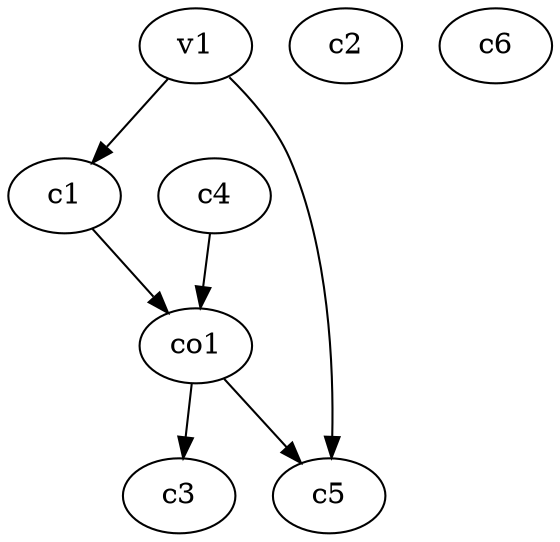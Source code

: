 strict digraph  {
c1;
c2;
c3;
c4;
c5;
c6;
v1;
co1;
c1 -> co1  [weight=1];
c4 -> co1  [weight=1];
v1 -> c1  [weight=1];
v1 -> c5  [weight=1];
co1 -> c3  [weight=1];
co1 -> c5  [weight=1];
}
